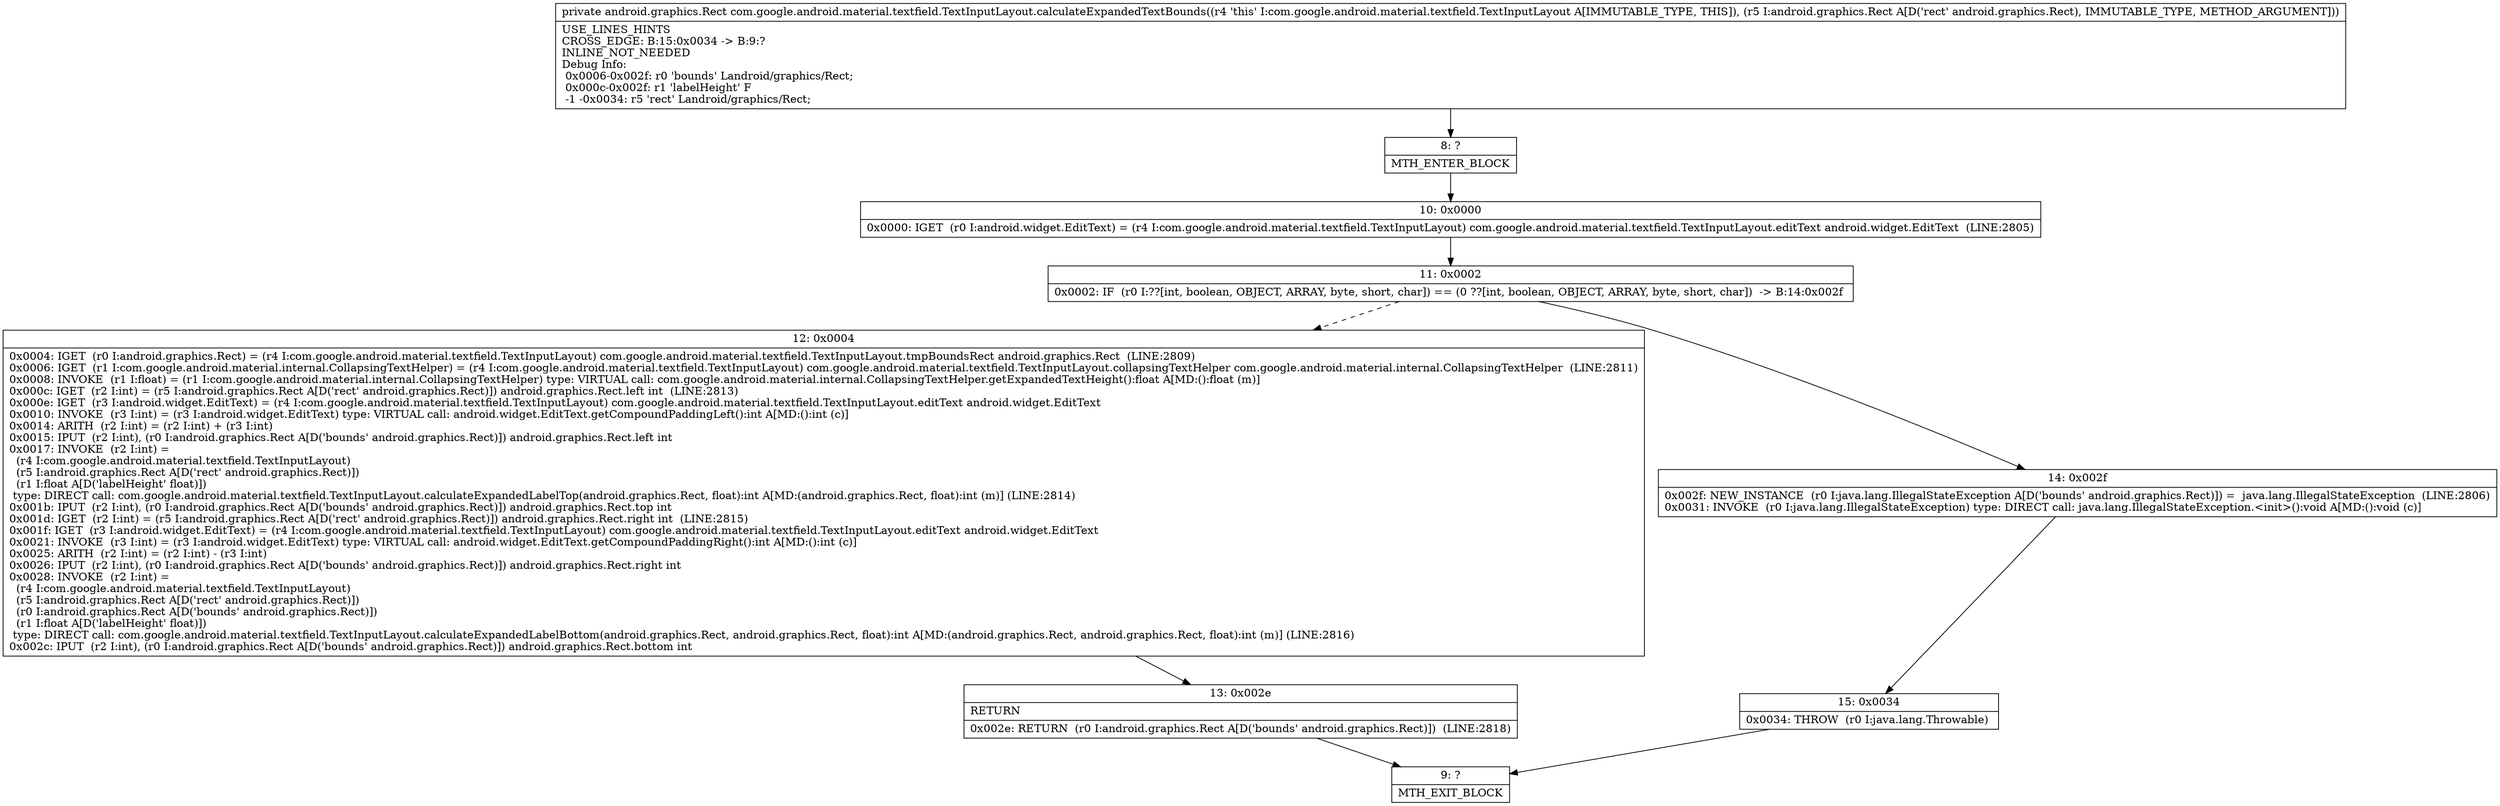 digraph "CFG forcom.google.android.material.textfield.TextInputLayout.calculateExpandedTextBounds(Landroid\/graphics\/Rect;)Landroid\/graphics\/Rect;" {
Node_8 [shape=record,label="{8\:\ ?|MTH_ENTER_BLOCK\l}"];
Node_10 [shape=record,label="{10\:\ 0x0000|0x0000: IGET  (r0 I:android.widget.EditText) = (r4 I:com.google.android.material.textfield.TextInputLayout) com.google.android.material.textfield.TextInputLayout.editText android.widget.EditText  (LINE:2805)\l}"];
Node_11 [shape=record,label="{11\:\ 0x0002|0x0002: IF  (r0 I:??[int, boolean, OBJECT, ARRAY, byte, short, char]) == (0 ??[int, boolean, OBJECT, ARRAY, byte, short, char])  \-\> B:14:0x002f \l}"];
Node_12 [shape=record,label="{12\:\ 0x0004|0x0004: IGET  (r0 I:android.graphics.Rect) = (r4 I:com.google.android.material.textfield.TextInputLayout) com.google.android.material.textfield.TextInputLayout.tmpBoundsRect android.graphics.Rect  (LINE:2809)\l0x0006: IGET  (r1 I:com.google.android.material.internal.CollapsingTextHelper) = (r4 I:com.google.android.material.textfield.TextInputLayout) com.google.android.material.textfield.TextInputLayout.collapsingTextHelper com.google.android.material.internal.CollapsingTextHelper  (LINE:2811)\l0x0008: INVOKE  (r1 I:float) = (r1 I:com.google.android.material.internal.CollapsingTextHelper) type: VIRTUAL call: com.google.android.material.internal.CollapsingTextHelper.getExpandedTextHeight():float A[MD:():float (m)]\l0x000c: IGET  (r2 I:int) = (r5 I:android.graphics.Rect A[D('rect' android.graphics.Rect)]) android.graphics.Rect.left int  (LINE:2813)\l0x000e: IGET  (r3 I:android.widget.EditText) = (r4 I:com.google.android.material.textfield.TextInputLayout) com.google.android.material.textfield.TextInputLayout.editText android.widget.EditText \l0x0010: INVOKE  (r3 I:int) = (r3 I:android.widget.EditText) type: VIRTUAL call: android.widget.EditText.getCompoundPaddingLeft():int A[MD:():int (c)]\l0x0014: ARITH  (r2 I:int) = (r2 I:int) + (r3 I:int) \l0x0015: IPUT  (r2 I:int), (r0 I:android.graphics.Rect A[D('bounds' android.graphics.Rect)]) android.graphics.Rect.left int \l0x0017: INVOKE  (r2 I:int) = \l  (r4 I:com.google.android.material.textfield.TextInputLayout)\l  (r5 I:android.graphics.Rect A[D('rect' android.graphics.Rect)])\l  (r1 I:float A[D('labelHeight' float)])\l type: DIRECT call: com.google.android.material.textfield.TextInputLayout.calculateExpandedLabelTop(android.graphics.Rect, float):int A[MD:(android.graphics.Rect, float):int (m)] (LINE:2814)\l0x001b: IPUT  (r2 I:int), (r0 I:android.graphics.Rect A[D('bounds' android.graphics.Rect)]) android.graphics.Rect.top int \l0x001d: IGET  (r2 I:int) = (r5 I:android.graphics.Rect A[D('rect' android.graphics.Rect)]) android.graphics.Rect.right int  (LINE:2815)\l0x001f: IGET  (r3 I:android.widget.EditText) = (r4 I:com.google.android.material.textfield.TextInputLayout) com.google.android.material.textfield.TextInputLayout.editText android.widget.EditText \l0x0021: INVOKE  (r3 I:int) = (r3 I:android.widget.EditText) type: VIRTUAL call: android.widget.EditText.getCompoundPaddingRight():int A[MD:():int (c)]\l0x0025: ARITH  (r2 I:int) = (r2 I:int) \- (r3 I:int) \l0x0026: IPUT  (r2 I:int), (r0 I:android.graphics.Rect A[D('bounds' android.graphics.Rect)]) android.graphics.Rect.right int \l0x0028: INVOKE  (r2 I:int) = \l  (r4 I:com.google.android.material.textfield.TextInputLayout)\l  (r5 I:android.graphics.Rect A[D('rect' android.graphics.Rect)])\l  (r0 I:android.graphics.Rect A[D('bounds' android.graphics.Rect)])\l  (r1 I:float A[D('labelHeight' float)])\l type: DIRECT call: com.google.android.material.textfield.TextInputLayout.calculateExpandedLabelBottom(android.graphics.Rect, android.graphics.Rect, float):int A[MD:(android.graphics.Rect, android.graphics.Rect, float):int (m)] (LINE:2816)\l0x002c: IPUT  (r2 I:int), (r0 I:android.graphics.Rect A[D('bounds' android.graphics.Rect)]) android.graphics.Rect.bottom int \l}"];
Node_13 [shape=record,label="{13\:\ 0x002e|RETURN\l|0x002e: RETURN  (r0 I:android.graphics.Rect A[D('bounds' android.graphics.Rect)])  (LINE:2818)\l}"];
Node_9 [shape=record,label="{9\:\ ?|MTH_EXIT_BLOCK\l}"];
Node_14 [shape=record,label="{14\:\ 0x002f|0x002f: NEW_INSTANCE  (r0 I:java.lang.IllegalStateException A[D('bounds' android.graphics.Rect)]) =  java.lang.IllegalStateException  (LINE:2806)\l0x0031: INVOKE  (r0 I:java.lang.IllegalStateException) type: DIRECT call: java.lang.IllegalStateException.\<init\>():void A[MD:():void (c)]\l}"];
Node_15 [shape=record,label="{15\:\ 0x0034|0x0034: THROW  (r0 I:java.lang.Throwable) \l}"];
MethodNode[shape=record,label="{private android.graphics.Rect com.google.android.material.textfield.TextInputLayout.calculateExpandedTextBounds((r4 'this' I:com.google.android.material.textfield.TextInputLayout A[IMMUTABLE_TYPE, THIS]), (r5 I:android.graphics.Rect A[D('rect' android.graphics.Rect), IMMUTABLE_TYPE, METHOD_ARGUMENT]))  | USE_LINES_HINTS\lCROSS_EDGE: B:15:0x0034 \-\> B:9:?\lINLINE_NOT_NEEDED\lDebug Info:\l  0x0006\-0x002f: r0 'bounds' Landroid\/graphics\/Rect;\l  0x000c\-0x002f: r1 'labelHeight' F\l  \-1 \-0x0034: r5 'rect' Landroid\/graphics\/Rect;\l}"];
MethodNode -> Node_8;Node_8 -> Node_10;
Node_10 -> Node_11;
Node_11 -> Node_12[style=dashed];
Node_11 -> Node_14;
Node_12 -> Node_13;
Node_13 -> Node_9;
Node_14 -> Node_15;
Node_15 -> Node_9;
}

